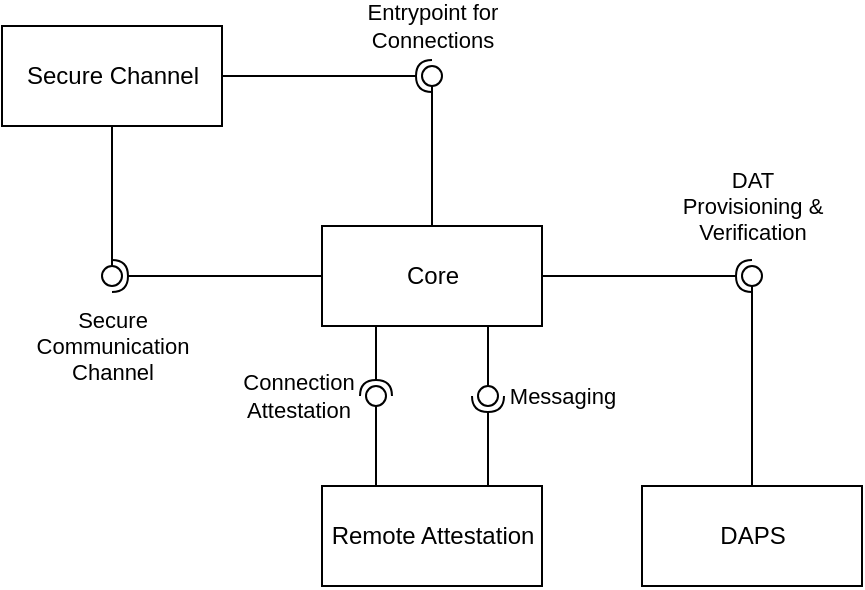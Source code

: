 <mxfile version="20.0.4" type="device"><diagram id="Zg6VfYUS63uC6qWJnKGw" name="Page-1"><mxGraphModel dx="981" dy="548" grid="1" gridSize="10" guides="1" tooltips="1" connect="1" arrows="1" fold="1" page="1" pageScale="1" pageWidth="850" pageHeight="1100" math="0" shadow="0"><root><mxCell id="0"/><mxCell id="1" parent="0"/><mxCell id="RGGXR6lRRHJNLyL59laM-1" value="Secure Channel" style="html=1;" parent="1" vertex="1"><mxGeometry x="40" y="40" width="110" height="50" as="geometry"/></mxCell><mxCell id="RGGXR6lRRHJNLyL59laM-2" value="Core" style="html=1;" parent="1" vertex="1"><mxGeometry x="200" y="140" width="110" height="50" as="geometry"/></mxCell><mxCell id="RGGXR6lRRHJNLyL59laM-5" value="DAPS" style="html=1;" parent="1" vertex="1"><mxGeometry x="360" y="270" width="110" height="50" as="geometry"/></mxCell><mxCell id="RGGXR6lRRHJNLyL59laM-7" value="Remote Attestation" style="html=1;" parent="1" vertex="1"><mxGeometry x="200" y="270" width="110" height="50" as="geometry"/></mxCell><mxCell id="78rI30FQV0S-AkKnprfb-1" value="" style="rounded=0;orthogonalLoop=1;jettySize=auto;html=1;endArrow=none;endFill=0;sketch=0;sourcePerimeterSpacing=0;targetPerimeterSpacing=0;exitX=0.5;exitY=1;exitDx=0;exitDy=0;" edge="1" target="78rI30FQV0S-AkKnprfb-3" parent="1" source="RGGXR6lRRHJNLyL59laM-1"><mxGeometry relative="1" as="geometry"><mxPoint x="90" y="290" as="sourcePoint"/></mxGeometry></mxCell><mxCell id="78rI30FQV0S-AkKnprfb-2" value="" style="rounded=0;orthogonalLoop=1;jettySize=auto;html=1;endArrow=halfCircle;endFill=0;entryX=0.5;entryY=0.5;endSize=6;strokeWidth=1;sketch=0;exitX=0;exitY=0.5;exitDx=0;exitDy=0;" edge="1" target="78rI30FQV0S-AkKnprfb-3" parent="1" source="RGGXR6lRRHJNLyL59laM-2"><mxGeometry relative="1" as="geometry"><mxPoint x="200" y="395" as="sourcePoint"/></mxGeometry></mxCell><mxCell id="78rI30FQV0S-AkKnprfb-4" value="Secure&lt;br&gt;Communication&lt;br&gt;Channel" style="edgeLabel;html=1;align=center;verticalAlign=middle;resizable=0;points=[];" vertex="1" connectable="0" parent="78rI30FQV0S-AkKnprfb-2"><mxGeometry x="0.622" y="1" relative="1" as="geometry"><mxPoint x="-20" y="34" as="offset"/></mxGeometry></mxCell><mxCell id="78rI30FQV0S-AkKnprfb-3" value="" style="ellipse;whiteSpace=wrap;html=1;align=center;aspect=fixed;resizable=0;points=[];outlineConnect=0;sketch=0;" vertex="1" parent="1"><mxGeometry x="90" y="160" width="10" height="10" as="geometry"/></mxCell><mxCell id="78rI30FQV0S-AkKnprfb-5" value="" style="rounded=0;orthogonalLoop=1;jettySize=auto;html=1;endArrow=none;endFill=0;sketch=0;sourcePerimeterSpacing=0;targetPerimeterSpacing=0;exitX=0.5;exitY=0;exitDx=0;exitDy=0;" edge="1" target="78rI30FQV0S-AkKnprfb-7" parent="1" source="RGGXR6lRRHJNLyL59laM-5"><mxGeometry relative="1" as="geometry"><mxPoint x="510" y="185" as="sourcePoint"/></mxGeometry></mxCell><mxCell id="78rI30FQV0S-AkKnprfb-9" value="DAT&lt;br&gt;Provisioning &amp;amp;&lt;br&gt;Verification" style="edgeLabel;html=1;align=center;verticalAlign=middle;resizable=0;points=[];" vertex="1" connectable="0" parent="78rI30FQV0S-AkKnprfb-5"><mxGeometry x="0.822" y="-3" relative="1" as="geometry"><mxPoint x="-3" y="-49" as="offset"/></mxGeometry></mxCell><mxCell id="78rI30FQV0S-AkKnprfb-6" value="" style="rounded=0;orthogonalLoop=1;jettySize=auto;html=1;endArrow=halfCircle;endFill=0;entryX=0.5;entryY=0.5;endSize=6;strokeWidth=1;sketch=0;exitX=1;exitY=0.5;exitDx=0;exitDy=0;" edge="1" target="78rI30FQV0S-AkKnprfb-7" parent="1" source="RGGXR6lRRHJNLyL59laM-2"><mxGeometry relative="1" as="geometry"><mxPoint x="550" y="185" as="sourcePoint"/></mxGeometry></mxCell><mxCell id="78rI30FQV0S-AkKnprfb-7" value="" style="ellipse;whiteSpace=wrap;html=1;align=center;aspect=fixed;resizable=0;points=[];outlineConnect=0;sketch=0;" vertex="1" parent="1"><mxGeometry x="410" y="160" width="10" height="10" as="geometry"/></mxCell><mxCell id="78rI30FQV0S-AkKnprfb-26" value="" style="rounded=0;orthogonalLoop=1;jettySize=auto;html=1;endArrow=none;endFill=0;sketch=0;sourcePerimeterSpacing=0;targetPerimeterSpacing=0;exitX=0;exitY=0;exitDx=0;exitDy=0;" edge="1" target="78rI30FQV0S-AkKnprfb-28" parent="1"><mxGeometry relative="1" as="geometry"><mxPoint x="227" y="270" as="sourcePoint"/></mxGeometry></mxCell><mxCell id="78rI30FQV0S-AkKnprfb-30" value="Connection&lt;br&gt;Attestation" style="edgeLabel;html=1;align=center;verticalAlign=middle;resizable=0;points=[];" vertex="1" connectable="0" parent="78rI30FQV0S-AkKnprfb-26"><mxGeometry x="0.417" relative="1" as="geometry"><mxPoint x="-39" y="-17" as="offset"/></mxGeometry></mxCell><mxCell id="78rI30FQV0S-AkKnprfb-27" value="" style="rounded=0;orthogonalLoop=1;jettySize=auto;html=1;endArrow=halfCircle;endFill=0;entryX=0.5;entryY=0.5;endSize=6;strokeWidth=1;sketch=0;exitX=0;exitY=1;exitDx=0;exitDy=0;" edge="1" target="78rI30FQV0S-AkKnprfb-28" parent="1"><mxGeometry relative="1" as="geometry"><mxPoint x="227" y="190" as="sourcePoint"/></mxGeometry></mxCell><mxCell id="78rI30FQV0S-AkKnprfb-28" value="" style="ellipse;whiteSpace=wrap;html=1;align=center;aspect=fixed;resizable=0;points=[];outlineConnect=0;sketch=0;" vertex="1" parent="1"><mxGeometry x="222" y="220" width="10" height="10" as="geometry"/></mxCell><mxCell id="78rI30FQV0S-AkKnprfb-37" value="" style="rounded=0;orthogonalLoop=1;jettySize=auto;html=1;endArrow=none;endFill=0;sketch=0;sourcePerimeterSpacing=0;targetPerimeterSpacing=0;exitX=1;exitY=1;exitDx=0;exitDy=0;" edge="1" target="78rI30FQV0S-AkKnprfb-39" parent="1"><mxGeometry relative="1" as="geometry"><mxPoint x="283" y="190" as="sourcePoint"/></mxGeometry></mxCell><mxCell id="78rI30FQV0S-AkKnprfb-38" value="" style="rounded=0;orthogonalLoop=1;jettySize=auto;html=1;endArrow=halfCircle;endFill=0;entryX=0.5;entryY=0.5;endSize=6;strokeWidth=1;sketch=0;exitX=1;exitY=0;exitDx=0;exitDy=0;" edge="1" target="78rI30FQV0S-AkKnprfb-39" parent="1"><mxGeometry relative="1" as="geometry"><mxPoint x="283" y="270" as="sourcePoint"/></mxGeometry></mxCell><mxCell id="78rI30FQV0S-AkKnprfb-40" value="Messaging" style="edgeLabel;html=1;align=center;verticalAlign=middle;resizable=0;points=[];" vertex="1" connectable="0" parent="78rI30FQV0S-AkKnprfb-38"><mxGeometry x="0.352" y="1" relative="1" as="geometry"><mxPoint x="38" y="-15" as="offset"/></mxGeometry></mxCell><mxCell id="78rI30FQV0S-AkKnprfb-39" value="" style="ellipse;whiteSpace=wrap;html=1;align=center;aspect=fixed;resizable=0;points=[];outlineConnect=0;sketch=0;" vertex="1" parent="1"><mxGeometry x="278" y="220" width="10" height="10" as="geometry"/></mxCell><mxCell id="78rI30FQV0S-AkKnprfb-41" value="" style="rounded=0;orthogonalLoop=1;jettySize=auto;html=1;endArrow=none;endFill=0;sketch=0;sourcePerimeterSpacing=0;targetPerimeterSpacing=0;exitX=0.5;exitY=0;exitDx=0;exitDy=0;" edge="1" target="78rI30FQV0S-AkKnprfb-43" parent="1" source="RGGXR6lRRHJNLyL59laM-2"><mxGeometry relative="1" as="geometry"><mxPoint x="235" y="65" as="sourcePoint"/></mxGeometry></mxCell><mxCell id="78rI30FQV0S-AkKnprfb-44" value="Entrypoint for&lt;br&gt;Connections" style="edgeLabel;html=1;align=center;verticalAlign=middle;resizable=0;points=[];" vertex="1" connectable="0" parent="78rI30FQV0S-AkKnprfb-41"><mxGeometry x="0.765" y="-1" relative="1" as="geometry"><mxPoint x="-1" y="-38" as="offset"/></mxGeometry></mxCell><mxCell id="78rI30FQV0S-AkKnprfb-42" value="" style="rounded=0;orthogonalLoop=1;jettySize=auto;html=1;endArrow=halfCircle;endFill=0;entryX=0.5;entryY=0.5;endSize=6;strokeWidth=1;sketch=0;exitX=1;exitY=0.5;exitDx=0;exitDy=0;" edge="1" target="78rI30FQV0S-AkKnprfb-43" parent="1" source="RGGXR6lRRHJNLyL59laM-1"><mxGeometry relative="1" as="geometry"><mxPoint x="275" y="65" as="sourcePoint"/></mxGeometry></mxCell><mxCell id="78rI30FQV0S-AkKnprfb-43" value="" style="ellipse;whiteSpace=wrap;html=1;align=center;aspect=fixed;resizable=0;points=[];outlineConnect=0;sketch=0;" vertex="1" parent="1"><mxGeometry x="250" y="60" width="10" height="10" as="geometry"/></mxCell></root></mxGraphModel></diagram></mxfile>